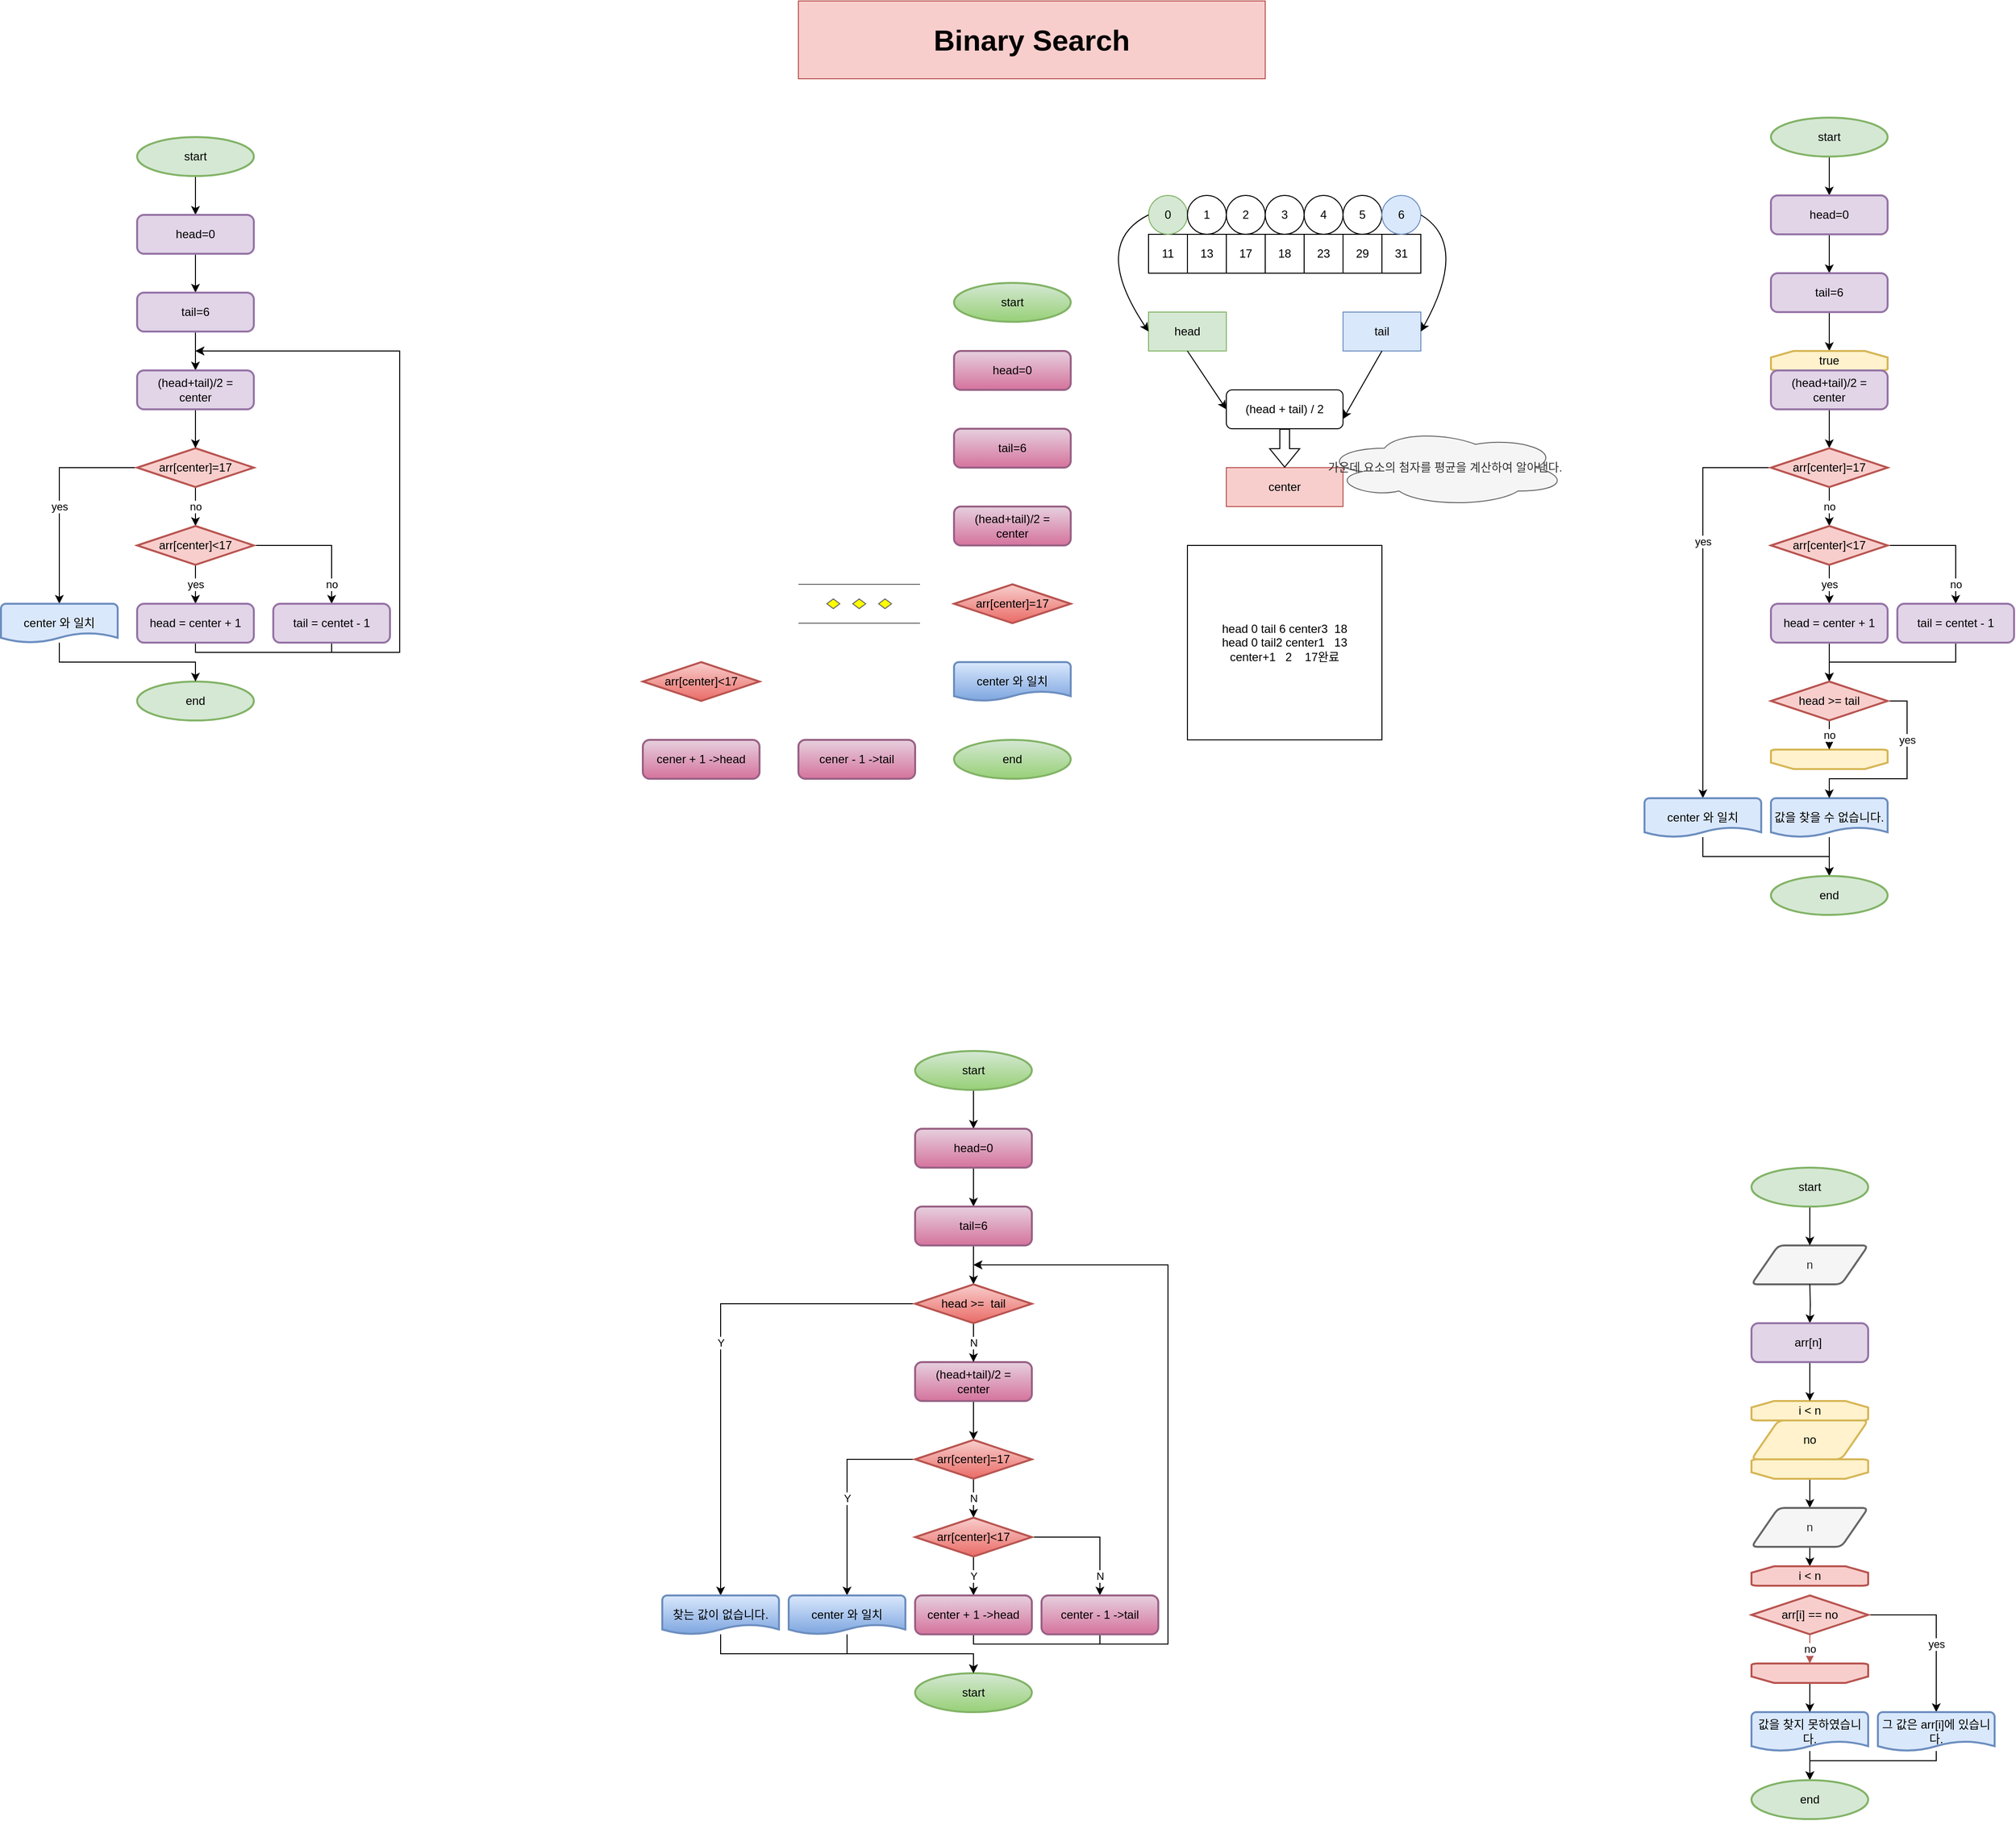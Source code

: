 <mxfile version="19.0.3" type="device"><diagram id="gIkT8pnqKVGDs8dmydfN" name="Page-1"><mxGraphModel dx="2066" dy="701" grid="1" gridSize="10" guides="1" tooltips="1" connect="1" arrows="1" fold="1" page="1" pageScale="1" pageWidth="850" pageHeight="1100" math="0" shadow="0"><root><mxCell id="0"/><mxCell id="1" parent="0"/><mxCell id="6kYrUMQ58XaI2dh9fncb-61" value="&lt;font style=&quot;font-size: 30px;&quot;&gt;&lt;b&gt;Binary Search&lt;/b&gt;&lt;/font&gt;" style="rounded=0;whiteSpace=wrap;html=1;fillColor=#f8cecc;strokeColor=#b85450;" parent="1" vertex="1"><mxGeometry x="200" y="40" width="480" height="80" as="geometry"/></mxCell><mxCell id="bIv8822yF1P9OuHTnWVa-4" style="edgeStyle=orthogonalEdgeStyle;rounded=0;orthogonalLoop=1;jettySize=auto;html=1;entryX=0.5;entryY=0;entryDx=0;entryDy=0;" parent="1" source="6kYrUMQ58XaI2dh9fncb-77" target="6kYrUMQ58XaI2dh9fncb-81" edge="1"><mxGeometry relative="1" as="geometry"/></mxCell><mxCell id="6kYrUMQ58XaI2dh9fncb-77" value="start" style="strokeWidth=2;html=1;shape=mxgraph.flowchart.start_1;whiteSpace=wrap;fillColor=#d5e8d4;strokeColor=#82b366;" parent="1" vertex="1"><mxGeometry x="-480" y="180" width="120" height="40" as="geometry"/></mxCell><mxCell id="bIv8822yF1P9OuHTnWVa-5" style="edgeStyle=orthogonalEdgeStyle;rounded=0;orthogonalLoop=1;jettySize=auto;html=1;entryX=0.5;entryY=0;entryDx=0;entryDy=0;" parent="1" source="6kYrUMQ58XaI2dh9fncb-81" target="bIv8822yF1P9OuHTnWVa-1" edge="1"><mxGeometry relative="1" as="geometry"/></mxCell><mxCell id="6kYrUMQ58XaI2dh9fncb-81" value="head=0" style="rounded=1;whiteSpace=wrap;html=1;absoluteArcSize=1;arcSize=14;strokeWidth=2;fillColor=#e1d5e7;strokeColor=#9673a6;" parent="1" vertex="1"><mxGeometry x="-480" y="260" width="120" height="40" as="geometry"/></mxCell><mxCell id="bIv8822yF1P9OuHTnWVa-8" value="no" style="edgeStyle=orthogonalEdgeStyle;rounded=0;orthogonalLoop=1;jettySize=auto;html=1;entryX=0.5;entryY=0;entryDx=0;entryDy=0;entryPerimeter=0;" parent="1" source="6kYrUMQ58XaI2dh9fncb-85" target="bIv8822yF1P9OuHTnWVa-3" edge="1"><mxGeometry relative="1" as="geometry"/></mxCell><mxCell id="bIv8822yF1P9OuHTnWVa-14" value="yes" style="edgeStyle=orthogonalEdgeStyle;rounded=0;orthogonalLoop=1;jettySize=auto;html=1;entryX=0.5;entryY=0;entryDx=0;entryDy=0;entryPerimeter=0;" parent="1" source="6kYrUMQ58XaI2dh9fncb-85" target="bIv8822yF1P9OuHTnWVa-13" edge="1"><mxGeometry x="0.091" relative="1" as="geometry"><mxPoint as="offset"/></mxGeometry></mxCell><mxCell id="6kYrUMQ58XaI2dh9fncb-85" value="arr[center]=17" style="strokeWidth=2;html=1;shape=mxgraph.flowchart.decision;whiteSpace=wrap;fillColor=#f8cecc;strokeColor=#b85450;" parent="1" vertex="1"><mxGeometry x="-480" y="500" width="120" height="40" as="geometry"/></mxCell><mxCell id="6kYrUMQ58XaI2dh9fncb-94" value="end" style="strokeWidth=2;html=1;shape=mxgraph.flowchart.start_1;whiteSpace=wrap;fillColor=#d5e8d4;strokeColor=#82b366;" parent="1" vertex="1"><mxGeometry x="-480" y="740" width="120" height="40" as="geometry"/></mxCell><mxCell id="bIv8822yF1P9OuHTnWVa-6" style="edgeStyle=orthogonalEdgeStyle;rounded=0;orthogonalLoop=1;jettySize=auto;html=1;entryX=0.5;entryY=0;entryDx=0;entryDy=0;" parent="1" source="bIv8822yF1P9OuHTnWVa-1" target="bIv8822yF1P9OuHTnWVa-2" edge="1"><mxGeometry relative="1" as="geometry"/></mxCell><mxCell id="bIv8822yF1P9OuHTnWVa-1" value="tail=6" style="rounded=1;whiteSpace=wrap;html=1;absoluteArcSize=1;arcSize=14;strokeWidth=2;fillColor=#e1d5e7;strokeColor=#9673a6;" parent="1" vertex="1"><mxGeometry x="-480" y="340" width="120" height="40" as="geometry"/></mxCell><mxCell id="bIv8822yF1P9OuHTnWVa-7" style="edgeStyle=orthogonalEdgeStyle;rounded=0;orthogonalLoop=1;jettySize=auto;html=1;entryX=0.5;entryY=0;entryDx=0;entryDy=0;entryPerimeter=0;" parent="1" source="bIv8822yF1P9OuHTnWVa-2" target="6kYrUMQ58XaI2dh9fncb-85" edge="1"><mxGeometry relative="1" as="geometry"/></mxCell><mxCell id="bIv8822yF1P9OuHTnWVa-2" value="(head+tail)/2 =&lt;br&gt;center" style="rounded=1;whiteSpace=wrap;html=1;absoluteArcSize=1;arcSize=14;strokeWidth=2;fillColor=#e1d5e7;strokeColor=#9673a6;" parent="1" vertex="1"><mxGeometry x="-480" y="420" width="120" height="40" as="geometry"/></mxCell><mxCell id="bIv8822yF1P9OuHTnWVa-11" value="yes" style="edgeStyle=orthogonalEdgeStyle;rounded=0;orthogonalLoop=1;jettySize=auto;html=1;exitX=0.5;exitY=1;exitDx=0;exitDy=0;exitPerimeter=0;entryX=0.5;entryY=0;entryDx=0;entryDy=0;" parent="1" source="bIv8822yF1P9OuHTnWVa-3" target="bIv8822yF1P9OuHTnWVa-9" edge="1"><mxGeometry relative="1" as="geometry"/></mxCell><mxCell id="bIv8822yF1P9OuHTnWVa-12" value="no" style="edgeStyle=orthogonalEdgeStyle;rounded=0;orthogonalLoop=1;jettySize=auto;html=1;exitX=1;exitY=0.5;exitDx=0;exitDy=0;exitPerimeter=0;entryX=0.5;entryY=0;entryDx=0;entryDy=0;" parent="1" source="bIv8822yF1P9OuHTnWVa-3" target="bIv8822yF1P9OuHTnWVa-10" edge="1"><mxGeometry x="0.714" relative="1" as="geometry"><mxPoint as="offset"/></mxGeometry></mxCell><mxCell id="bIv8822yF1P9OuHTnWVa-3" value="arr[center]&amp;lt;17" style="strokeWidth=2;html=1;shape=mxgraph.flowchart.decision;whiteSpace=wrap;fillColor=#f8cecc;strokeColor=#b85450;" parent="1" vertex="1"><mxGeometry x="-480" y="580" width="120" height="40" as="geometry"/></mxCell><mxCell id="bIv8822yF1P9OuHTnWVa-16" style="edgeStyle=orthogonalEdgeStyle;rounded=0;orthogonalLoop=1;jettySize=auto;html=1;" parent="1" source="bIv8822yF1P9OuHTnWVa-9" edge="1"><mxGeometry relative="1" as="geometry"><mxPoint x="-420" y="400" as="targetPoint"/><Array as="points"><mxPoint x="-420" y="710"/><mxPoint x="-210" y="710"/><mxPoint x="-210" y="400"/></Array></mxGeometry></mxCell><mxCell id="bIv8822yF1P9OuHTnWVa-9" value="head = center + 1" style="rounded=1;whiteSpace=wrap;html=1;absoluteArcSize=1;arcSize=14;strokeWidth=2;fillColor=#e1d5e7;strokeColor=#9673a6;" parent="1" vertex="1"><mxGeometry x="-480" y="660" width="120" height="40" as="geometry"/></mxCell><mxCell id="bIv8822yF1P9OuHTnWVa-17" style="edgeStyle=orthogonalEdgeStyle;rounded=0;orthogonalLoop=1;jettySize=auto;html=1;exitX=0.5;exitY=1;exitDx=0;exitDy=0;" parent="1" source="bIv8822yF1P9OuHTnWVa-10" edge="1"><mxGeometry relative="1" as="geometry"><mxPoint x="-420" y="400" as="targetPoint"/><Array as="points"><mxPoint x="-280" y="710"/><mxPoint x="-210" y="710"/><mxPoint x="-210" y="400"/></Array></mxGeometry></mxCell><mxCell id="bIv8822yF1P9OuHTnWVa-10" value="tail = centet - 1" style="rounded=1;whiteSpace=wrap;html=1;absoluteArcSize=1;arcSize=14;strokeWidth=2;fillColor=#e1d5e7;strokeColor=#9673a6;" parent="1" vertex="1"><mxGeometry x="-340" y="660" width="120" height="40" as="geometry"/></mxCell><mxCell id="bIv8822yF1P9OuHTnWVa-15" style="edgeStyle=orthogonalEdgeStyle;rounded=0;orthogonalLoop=1;jettySize=auto;html=1;entryX=0.5;entryY=0;entryDx=0;entryDy=0;entryPerimeter=0;" parent="1" source="bIv8822yF1P9OuHTnWVa-13" target="6kYrUMQ58XaI2dh9fncb-94" edge="1"><mxGeometry relative="1" as="geometry"><Array as="points"><mxPoint x="-560" y="720"/><mxPoint x="-420" y="720"/></Array></mxGeometry></mxCell><mxCell id="bIv8822yF1P9OuHTnWVa-13" value="center 와 일치" style="strokeWidth=2;html=1;shape=mxgraph.flowchart.document2;whiteSpace=wrap;size=0.25;fillColor=#dae8fc;strokeColor=#6c8ebf;" parent="1" vertex="1"><mxGeometry x="-620" y="660" width="120" height="40" as="geometry"/></mxCell><mxCell id="ZdQNYAyhxsFCe29Y8D1h-13" style="edgeStyle=orthogonalEdgeStyle;rounded=0;orthogonalLoop=1;jettySize=auto;html=1;entryX=0.5;entryY=0;entryDx=0;entryDy=0;" parent="1" source="ZdQNYAyhxsFCe29Y8D1h-1" target="ZdQNYAyhxsFCe29Y8D1h-2" edge="1"><mxGeometry relative="1" as="geometry"/></mxCell><mxCell id="ZdQNYAyhxsFCe29Y8D1h-1" value="start" style="strokeWidth=2;html=1;shape=mxgraph.flowchart.start_1;whiteSpace=wrap;fillColor=#d5e8d4;strokeColor=#82b366;" parent="1" vertex="1"><mxGeometry x="1200" y="160" width="120" height="40" as="geometry"/></mxCell><mxCell id="ZdQNYAyhxsFCe29Y8D1h-14" style="edgeStyle=orthogonalEdgeStyle;rounded=0;orthogonalLoop=1;jettySize=auto;html=1;entryX=0.5;entryY=0;entryDx=0;entryDy=0;" parent="1" source="ZdQNYAyhxsFCe29Y8D1h-2" target="ZdQNYAyhxsFCe29Y8D1h-3" edge="1"><mxGeometry relative="1" as="geometry"/></mxCell><mxCell id="ZdQNYAyhxsFCe29Y8D1h-2" value="head=0" style="rounded=1;whiteSpace=wrap;html=1;absoluteArcSize=1;arcSize=14;strokeWidth=2;fillColor=#e1d5e7;strokeColor=#9673a6;" parent="1" vertex="1"><mxGeometry x="1200" y="240" width="120" height="40" as="geometry"/></mxCell><mxCell id="ZdQNYAyhxsFCe29Y8D1h-15" style="edgeStyle=orthogonalEdgeStyle;rounded=0;orthogonalLoop=1;jettySize=auto;html=1;entryX=0.5;entryY=0;entryDx=0;entryDy=0;entryPerimeter=0;" parent="1" source="ZdQNYAyhxsFCe29Y8D1h-3" target="ZdQNYAyhxsFCe29Y8D1h-4" edge="1"><mxGeometry relative="1" as="geometry"/></mxCell><mxCell id="ZdQNYAyhxsFCe29Y8D1h-3" value="tail=6" style="rounded=1;whiteSpace=wrap;html=1;absoluteArcSize=1;arcSize=14;strokeWidth=2;fillColor=#e1d5e7;strokeColor=#9673a6;" parent="1" vertex="1"><mxGeometry x="1200" y="320" width="120" height="40" as="geometry"/></mxCell><mxCell id="ZdQNYAyhxsFCe29Y8D1h-4" value="true" style="strokeWidth=2;html=1;shape=mxgraph.flowchart.loop_limit;whiteSpace=wrap;fillColor=#fff2cc;strokeColor=#d6b656;" parent="1" vertex="1"><mxGeometry x="1200" y="400" width="120" height="20" as="geometry"/></mxCell><mxCell id="ZdQNYAyhxsFCe29Y8D1h-16" style="edgeStyle=orthogonalEdgeStyle;rounded=0;orthogonalLoop=1;jettySize=auto;html=1;entryX=0.5;entryY=0;entryDx=0;entryDy=0;entryPerimeter=0;" parent="1" source="ZdQNYAyhxsFCe29Y8D1h-5" target="ZdQNYAyhxsFCe29Y8D1h-6" edge="1"><mxGeometry relative="1" as="geometry"/></mxCell><mxCell id="ZdQNYAyhxsFCe29Y8D1h-5" value="(head+tail)/2 =&lt;br&gt;center" style="rounded=1;whiteSpace=wrap;html=1;absoluteArcSize=1;arcSize=14;strokeWidth=2;fillColor=#e1d5e7;strokeColor=#9673a6;" parent="1" vertex="1"><mxGeometry x="1200" y="420" width="120" height="40" as="geometry"/></mxCell><mxCell id="ZdQNYAyhxsFCe29Y8D1h-17" value="no" style="edgeStyle=orthogonalEdgeStyle;rounded=0;orthogonalLoop=1;jettySize=auto;html=1;entryX=0.5;entryY=0;entryDx=0;entryDy=0;entryPerimeter=0;" parent="1" source="ZdQNYAyhxsFCe29Y8D1h-6" target="ZdQNYAyhxsFCe29Y8D1h-9" edge="1"><mxGeometry relative="1" as="geometry"/></mxCell><mxCell id="ZdQNYAyhxsFCe29Y8D1h-23" value="yes" style="edgeStyle=orthogonalEdgeStyle;rounded=0;orthogonalLoop=1;jettySize=auto;html=1;entryX=0.5;entryY=0;entryDx=0;entryDy=0;entryPerimeter=0;" parent="1" source="ZdQNYAyhxsFCe29Y8D1h-6" target="ZdQNYAyhxsFCe29Y8D1h-7" edge="1"><mxGeometry x="-0.29" relative="1" as="geometry"><mxPoint as="offset"/></mxGeometry></mxCell><mxCell id="ZdQNYAyhxsFCe29Y8D1h-6" value="arr[center]=17" style="strokeWidth=2;html=1;shape=mxgraph.flowchart.decision;whiteSpace=wrap;fillColor=#f8cecc;strokeColor=#b85450;" parent="1" vertex="1"><mxGeometry x="1200" y="500" width="120" height="40" as="geometry"/></mxCell><mxCell id="ZdQNYAyhxsFCe29Y8D1h-26" style="edgeStyle=orthogonalEdgeStyle;rounded=0;orthogonalLoop=1;jettySize=auto;html=1;entryX=0.5;entryY=0;entryDx=0;entryDy=0;entryPerimeter=0;" parent="1" source="ZdQNYAyhxsFCe29Y8D1h-7" target="ZdQNYAyhxsFCe29Y8D1h-24" edge="1"><mxGeometry relative="1" as="geometry"><Array as="points"><mxPoint x="1130" y="920"/><mxPoint x="1260" y="920"/></Array></mxGeometry></mxCell><mxCell id="ZdQNYAyhxsFCe29Y8D1h-7" value="center 와 일치" style="strokeWidth=2;html=1;shape=mxgraph.flowchart.document2;whiteSpace=wrap;size=0.25;fillColor=#dae8fc;strokeColor=#6c8ebf;" parent="1" vertex="1"><mxGeometry x="1070" y="860" width="120" height="40" as="geometry"/></mxCell><mxCell id="ZdQNYAyhxsFCe29Y8D1h-25" style="edgeStyle=orthogonalEdgeStyle;rounded=0;orthogonalLoop=1;jettySize=auto;html=1;entryX=0.5;entryY=0;entryDx=0;entryDy=0;entryPerimeter=0;" parent="1" source="ZdQNYAyhxsFCe29Y8D1h-8" target="ZdQNYAyhxsFCe29Y8D1h-24" edge="1"><mxGeometry relative="1" as="geometry"/></mxCell><mxCell id="ZdQNYAyhxsFCe29Y8D1h-8" value="값을 찾을 수 없습니다." style="strokeWidth=2;html=1;shape=mxgraph.flowchart.document2;whiteSpace=wrap;size=0.25;fillColor=#dae8fc;strokeColor=#6c8ebf;" parent="1" vertex="1"><mxGeometry x="1200" y="860" width="120" height="40" as="geometry"/></mxCell><mxCell id="ZdQNYAyhxsFCe29Y8D1h-18" value="yes" style="edgeStyle=orthogonalEdgeStyle;rounded=0;orthogonalLoop=1;jettySize=auto;html=1;entryX=0.5;entryY=0;entryDx=0;entryDy=0;" parent="1" source="ZdQNYAyhxsFCe29Y8D1h-9" target="ZdQNYAyhxsFCe29Y8D1h-10" edge="1"><mxGeometry relative="1" as="geometry"/></mxCell><mxCell id="ZdQNYAyhxsFCe29Y8D1h-19" value="no" style="edgeStyle=orthogonalEdgeStyle;rounded=0;orthogonalLoop=1;jettySize=auto;html=1;exitX=1;exitY=0.5;exitDx=0;exitDy=0;exitPerimeter=0;entryX=0.5;entryY=0;entryDx=0;entryDy=0;" parent="1" source="ZdQNYAyhxsFCe29Y8D1h-9" target="ZdQNYAyhxsFCe29Y8D1h-11" edge="1"><mxGeometry x="0.692" relative="1" as="geometry"><mxPoint as="offset"/></mxGeometry></mxCell><mxCell id="ZdQNYAyhxsFCe29Y8D1h-9" value="arr[center]&amp;lt;17" style="strokeWidth=2;html=1;shape=mxgraph.flowchart.decision;whiteSpace=wrap;fillColor=#f8cecc;strokeColor=#b85450;" parent="1" vertex="1"><mxGeometry x="1200" y="580" width="120" height="40" as="geometry"/></mxCell><mxCell id="ZdQNYAyhxsFCe29Y8D1h-32" style="edgeStyle=orthogonalEdgeStyle;rounded=0;orthogonalLoop=1;jettySize=auto;html=1;entryX=0.5;entryY=0;entryDx=0;entryDy=0;entryPerimeter=0;" parent="1" source="ZdQNYAyhxsFCe29Y8D1h-10" target="ZdQNYAyhxsFCe29Y8D1h-31" edge="1"><mxGeometry relative="1" as="geometry"/></mxCell><mxCell id="ZdQNYAyhxsFCe29Y8D1h-10" value="head = center + 1" style="rounded=1;whiteSpace=wrap;html=1;absoluteArcSize=1;arcSize=14;strokeWidth=2;fillColor=#e1d5e7;strokeColor=#9673a6;" parent="1" vertex="1"><mxGeometry x="1200" y="660" width="120" height="40" as="geometry"/></mxCell><mxCell id="ZdQNYAyhxsFCe29Y8D1h-33" style="edgeStyle=orthogonalEdgeStyle;rounded=0;orthogonalLoop=1;jettySize=auto;html=1;entryX=0.5;entryY=0;entryDx=0;entryDy=0;entryPerimeter=0;" parent="1" source="ZdQNYAyhxsFCe29Y8D1h-11" target="ZdQNYAyhxsFCe29Y8D1h-31" edge="1"><mxGeometry relative="1" as="geometry"><Array as="points"><mxPoint x="1390" y="720"/><mxPoint x="1260" y="720"/></Array></mxGeometry></mxCell><mxCell id="ZdQNYAyhxsFCe29Y8D1h-11" value="tail = centet - 1" style="rounded=1;whiteSpace=wrap;html=1;absoluteArcSize=1;arcSize=14;strokeWidth=2;fillColor=#e1d5e7;strokeColor=#9673a6;" parent="1" vertex="1"><mxGeometry x="1330" y="660" width="120" height="40" as="geometry"/></mxCell><mxCell id="ZdQNYAyhxsFCe29Y8D1h-12" value="" style="strokeWidth=2;html=1;shape=mxgraph.flowchart.loop_limit;whiteSpace=wrap;fillColor=#fff2cc;strokeColor=#d6b656;rotation=-180;" parent="1" vertex="1"><mxGeometry x="1200" y="810" width="120" height="20" as="geometry"/></mxCell><mxCell id="ZdQNYAyhxsFCe29Y8D1h-24" value="end" style="strokeWidth=2;html=1;shape=mxgraph.flowchart.start_1;whiteSpace=wrap;fillColor=#d5e8d4;strokeColor=#82b366;" parent="1" vertex="1"><mxGeometry x="1200" y="940" width="120" height="40" as="geometry"/></mxCell><mxCell id="ZdQNYAyhxsFCe29Y8D1h-35" value="no" style="edgeStyle=orthogonalEdgeStyle;rounded=0;orthogonalLoop=1;jettySize=auto;html=1;entryX=0.5;entryY=1;entryDx=0;entryDy=0;entryPerimeter=0;" parent="1" source="ZdQNYAyhxsFCe29Y8D1h-31" target="ZdQNYAyhxsFCe29Y8D1h-12" edge="1"><mxGeometry relative="1" as="geometry"/></mxCell><mxCell id="ZdQNYAyhxsFCe29Y8D1h-36" value="yes" style="edgeStyle=orthogonalEdgeStyle;rounded=0;orthogonalLoop=1;jettySize=auto;html=1;exitX=1;exitY=0.5;exitDx=0;exitDy=0;exitPerimeter=0;entryX=0.5;entryY=0;entryDx=0;entryDy=0;entryPerimeter=0;" parent="1" source="ZdQNYAyhxsFCe29Y8D1h-31" target="ZdQNYAyhxsFCe29Y8D1h-8" edge="1"><mxGeometry x="-0.4" relative="1" as="geometry"><Array as="points"><mxPoint x="1340" y="760"/><mxPoint x="1340" y="840"/><mxPoint x="1260" y="840"/></Array><mxPoint as="offset"/></mxGeometry></mxCell><mxCell id="ZdQNYAyhxsFCe29Y8D1h-31" value="head &amp;gt;= tail" style="strokeWidth=2;html=1;shape=mxgraph.flowchart.decision;whiteSpace=wrap;fillColor=#f8cecc;strokeColor=#b85450;" parent="1" vertex="1"><mxGeometry x="1200" y="740" width="120" height="40" as="geometry"/></mxCell><mxCell id="ZdQNYAyhxsFCe29Y8D1h-37" value="n" style="shape=parallelogram;html=1;strokeWidth=2;perimeter=parallelogramPerimeter;whiteSpace=wrap;rounded=1;arcSize=12;size=0.23;fillColor=#f5f5f5;fontColor=#333333;strokeColor=#666666;" parent="1" vertex="1"><mxGeometry x="1180" y="1320" width="120" height="40" as="geometry"/></mxCell><mxCell id="ZdQNYAyhxsFCe29Y8D1h-38" style="edgeStyle=orthogonalEdgeStyle;rounded=0;orthogonalLoop=1;jettySize=auto;html=1;entryX=0.5;entryY=0;entryDx=0;entryDy=0;" parent="1" source="ZdQNYAyhxsFCe29Y8D1h-39" edge="1"><mxGeometry relative="1" as="geometry"><mxPoint x="1240" y="1320.0" as="targetPoint"/></mxGeometry></mxCell><mxCell id="ZdQNYAyhxsFCe29Y8D1h-39" value="start" style="strokeWidth=2;html=1;shape=mxgraph.flowchart.start_1;whiteSpace=wrap;fillColor=#d5e8d4;strokeColor=#82b366;" parent="1" vertex="1"><mxGeometry x="1180" y="1240" width="120" height="40" as="geometry"/></mxCell><mxCell id="ZdQNYAyhxsFCe29Y8D1h-40" style="edgeStyle=orthogonalEdgeStyle;rounded=0;orthogonalLoop=1;jettySize=auto;html=1;entryX=0.5;entryY=0;entryDx=0;entryDy=0;" parent="1" edge="1"><mxGeometry relative="1" as="geometry"><mxPoint x="1240" y="1360.0" as="sourcePoint"/><mxPoint x="1240" y="1400.0" as="targetPoint"/></mxGeometry></mxCell><mxCell id="ZdQNYAyhxsFCe29Y8D1h-44" value="i &amp;lt; n" style="strokeWidth=2;html=1;shape=mxgraph.flowchart.loop_limit;whiteSpace=wrap;fillColor=#fff2cc;strokeColor=#d6b656;" parent="1" vertex="1"><mxGeometry x="1180" y="1480" width="120" height="20" as="geometry"/></mxCell><mxCell id="ZdQNYAyhxsFCe29Y8D1h-71" style="edgeStyle=orthogonalEdgeStyle;rounded=0;orthogonalLoop=1;jettySize=auto;html=1;entryX=0.5;entryY=0;entryDx=0;entryDy=0;" parent="1" source="ZdQNYAyhxsFCe29Y8D1h-67" edge="1"><mxGeometry relative="1" as="geometry"><mxPoint x="1240" y="1480" as="targetPoint"/></mxGeometry></mxCell><mxCell id="ZdQNYAyhxsFCe29Y8D1h-67" value="arr[n]&amp;nbsp;" style="rounded=1;whiteSpace=wrap;html=1;absoluteArcSize=1;arcSize=14;strokeWidth=2;fillColor=#e1d5e7;strokeColor=#9673a6;" parent="1" vertex="1"><mxGeometry x="1180" y="1400" width="120" height="40" as="geometry"/></mxCell><mxCell id="ZdQNYAyhxsFCe29Y8D1h-96" value="yes" style="edgeStyle=orthogonalEdgeStyle;rounded=0;orthogonalLoop=1;jettySize=auto;html=1;entryX=0.5;entryY=0;entryDx=0;entryDy=0;entryPerimeter=0;" parent="1" source="ZdQNYAyhxsFCe29Y8D1h-73" target="ZdQNYAyhxsFCe29Y8D1h-74" edge="1"><mxGeometry x="0.176" relative="1" as="geometry"><mxPoint as="offset"/></mxGeometry></mxCell><mxCell id="ZdQNYAyhxsFCe29Y8D1h-105" value="no" style="edgeStyle=orthogonalEdgeStyle;rounded=0;orthogonalLoop=1;jettySize=auto;html=1;entryX=0.5;entryY=1;entryDx=0;entryDy=0;entryPerimeter=0;fillColor=#f8cecc;strokeColor=#b85450;" parent="1" source="ZdQNYAyhxsFCe29Y8D1h-73" target="ZdQNYAyhxsFCe29Y8D1h-95" edge="1"><mxGeometry relative="1" as="geometry"/></mxCell><mxCell id="ZdQNYAyhxsFCe29Y8D1h-73" value="arr[i] == no" style="strokeWidth=2;html=1;shape=mxgraph.flowchart.decision;whiteSpace=wrap;fillColor=#f8cecc;strokeColor=#b85450;" parent="1" vertex="1"><mxGeometry x="1180" y="1680" width="120" height="40" as="geometry"/></mxCell><mxCell id="ZdQNYAyhxsFCe29Y8D1h-88" style="edgeStyle=orthogonalEdgeStyle;rounded=0;orthogonalLoop=1;jettySize=auto;html=1;entryX=0.5;entryY=0;entryDx=0;entryDy=0;entryPerimeter=0;" parent="1" source="ZdQNYAyhxsFCe29Y8D1h-74" target="ZdQNYAyhxsFCe29Y8D1h-83" edge="1"><mxGeometry relative="1" as="geometry"><Array as="points"><mxPoint x="1370" y="1850"/><mxPoint x="1240" y="1850"/></Array></mxGeometry></mxCell><mxCell id="ZdQNYAyhxsFCe29Y8D1h-74" value="그 값은 arr[i]에 있습니다." style="strokeWidth=2;html=1;shape=mxgraph.flowchart.document2;whiteSpace=wrap;size=0.25;fillColor=#dae8fc;strokeColor=#6c8ebf;" parent="1" vertex="1"><mxGeometry x="1310" y="1800" width="120" height="40" as="geometry"/></mxCell><mxCell id="ZdQNYAyhxsFCe29Y8D1h-103" style="edgeStyle=orthogonalEdgeStyle;rounded=0;orthogonalLoop=1;jettySize=auto;html=1;entryX=0.5;entryY=0;entryDx=0;entryDy=0;" parent="1" source="ZdQNYAyhxsFCe29Y8D1h-78" target="ZdQNYAyhxsFCe29Y8D1h-93" edge="1"><mxGeometry relative="1" as="geometry"/></mxCell><mxCell id="ZdQNYAyhxsFCe29Y8D1h-78" value="" style="strokeWidth=2;html=1;shape=mxgraph.flowchart.loop_limit;whiteSpace=wrap;fillColor=#fff2cc;strokeColor=#d6b656;rotation=-180;" parent="1" vertex="1"><mxGeometry x="1180" y="1540" width="120" height="20" as="geometry"/></mxCell><mxCell id="ZdQNYAyhxsFCe29Y8D1h-89" style="edgeStyle=orthogonalEdgeStyle;rounded=0;orthogonalLoop=1;jettySize=auto;html=1;" parent="1" source="ZdQNYAyhxsFCe29Y8D1h-80" edge="1"><mxGeometry relative="1" as="geometry"><mxPoint x="1240" y="1870" as="targetPoint"/></mxGeometry></mxCell><mxCell id="ZdQNYAyhxsFCe29Y8D1h-80" value="값을 찾지 못하였습니다." style="strokeWidth=2;html=1;shape=mxgraph.flowchart.document2;whiteSpace=wrap;size=0.25;fillColor=#dae8fc;strokeColor=#6c8ebf;" parent="1" vertex="1"><mxGeometry x="1180" y="1800" width="120" height="40" as="geometry"/></mxCell><mxCell id="ZdQNYAyhxsFCe29Y8D1h-83" value="end" style="strokeWidth=2;html=1;shape=mxgraph.flowchart.start_1;whiteSpace=wrap;fillColor=#d5e8d4;strokeColor=#82b366;" parent="1" vertex="1"><mxGeometry x="1180" y="1870" width="120" height="40" as="geometry"/></mxCell><mxCell id="ZdQNYAyhxsFCe29Y8D1h-104" style="edgeStyle=orthogonalEdgeStyle;rounded=0;orthogonalLoop=1;jettySize=auto;html=1;entryX=0.5;entryY=0;entryDx=0;entryDy=0;entryPerimeter=0;" parent="1" source="ZdQNYAyhxsFCe29Y8D1h-93" target="ZdQNYAyhxsFCe29Y8D1h-94" edge="1"><mxGeometry relative="1" as="geometry"/></mxCell><mxCell id="ZdQNYAyhxsFCe29Y8D1h-93" value="n" style="shape=parallelogram;html=1;strokeWidth=2;perimeter=parallelogramPerimeter;whiteSpace=wrap;rounded=1;arcSize=12;size=0.23;fillColor=#f5f5f5;fontColor=#333333;strokeColor=#666666;" parent="1" vertex="1"><mxGeometry x="1180" y="1590" width="120" height="40" as="geometry"/></mxCell><mxCell id="ZdQNYAyhxsFCe29Y8D1h-94" value="i &amp;lt; n" style="strokeWidth=2;html=1;shape=mxgraph.flowchart.loop_limit;whiteSpace=wrap;fillColor=#f8cecc;strokeColor=#b85450;" parent="1" vertex="1"><mxGeometry x="1180" y="1650" width="120" height="20" as="geometry"/></mxCell><mxCell id="ZdQNYAyhxsFCe29Y8D1h-101" style="edgeStyle=orthogonalEdgeStyle;rounded=0;orthogonalLoop=1;jettySize=auto;html=1;entryX=0.5;entryY=0;entryDx=0;entryDy=0;entryPerimeter=0;" parent="1" source="ZdQNYAyhxsFCe29Y8D1h-95" target="ZdQNYAyhxsFCe29Y8D1h-80" edge="1"><mxGeometry relative="1" as="geometry"/></mxCell><mxCell id="ZdQNYAyhxsFCe29Y8D1h-95" value="" style="strokeWidth=2;html=1;shape=mxgraph.flowchart.loop_limit;whiteSpace=wrap;fillColor=#f8cecc;strokeColor=#b85450;rotation=-180;" parent="1" vertex="1"><mxGeometry x="1180" y="1750" width="120" height="20" as="geometry"/></mxCell><mxCell id="ZdQNYAyhxsFCe29Y8D1h-102" value="no" style="shape=parallelogram;html=1;strokeWidth=2;perimeter=parallelogramPerimeter;whiteSpace=wrap;rounded=1;arcSize=12;size=0.23;fillColor=#fff2cc;strokeColor=#d6b656;" parent="1" vertex="1"><mxGeometry x="1180" y="1500" width="120" height="40" as="geometry"/></mxCell><mxCell id="knCzkXrMCWJvdojKMF6c-1" value="11" style="rounded=0;whiteSpace=wrap;html=1;" vertex="1" parent="1"><mxGeometry x="560" y="280" width="40" height="40" as="geometry"/></mxCell><mxCell id="knCzkXrMCWJvdojKMF6c-2" value="13" style="rounded=0;whiteSpace=wrap;html=1;" vertex="1" parent="1"><mxGeometry x="600" y="280" width="40" height="40" as="geometry"/></mxCell><mxCell id="knCzkXrMCWJvdojKMF6c-3" value="17" style="rounded=0;whiteSpace=wrap;html=1;" vertex="1" parent="1"><mxGeometry x="640" y="280" width="40" height="40" as="geometry"/></mxCell><mxCell id="knCzkXrMCWJvdojKMF6c-4" value="18" style="rounded=0;whiteSpace=wrap;html=1;" vertex="1" parent="1"><mxGeometry x="680" y="280" width="40" height="40" as="geometry"/></mxCell><mxCell id="knCzkXrMCWJvdojKMF6c-5" value="23" style="rounded=0;whiteSpace=wrap;html=1;" vertex="1" parent="1"><mxGeometry x="720" y="280" width="40" height="40" as="geometry"/></mxCell><mxCell id="knCzkXrMCWJvdojKMF6c-6" value="29" style="rounded=0;whiteSpace=wrap;html=1;" vertex="1" parent="1"><mxGeometry x="760" y="280" width="40" height="40" as="geometry"/></mxCell><mxCell id="knCzkXrMCWJvdojKMF6c-7" value="31" style="rounded=0;whiteSpace=wrap;html=1;" vertex="1" parent="1"><mxGeometry x="800" y="280" width="40" height="40" as="geometry"/></mxCell><mxCell id="knCzkXrMCWJvdojKMF6c-8" value="0" style="ellipse;whiteSpace=wrap;html=1;aspect=fixed;fillColor=#d5e8d4;strokeColor=#82b366;" vertex="1" parent="1"><mxGeometry x="560" y="240" width="40" height="40" as="geometry"/></mxCell><mxCell id="knCzkXrMCWJvdojKMF6c-9" value="1" style="ellipse;whiteSpace=wrap;html=1;aspect=fixed;" vertex="1" parent="1"><mxGeometry x="600" y="240" width="40" height="40" as="geometry"/></mxCell><mxCell id="knCzkXrMCWJvdojKMF6c-10" value="2" style="ellipse;whiteSpace=wrap;html=1;aspect=fixed;" vertex="1" parent="1"><mxGeometry x="640" y="240" width="40" height="40" as="geometry"/></mxCell><mxCell id="knCzkXrMCWJvdojKMF6c-11" value="3" style="ellipse;whiteSpace=wrap;html=1;aspect=fixed;" vertex="1" parent="1"><mxGeometry x="680" y="240" width="40" height="40" as="geometry"/></mxCell><mxCell id="knCzkXrMCWJvdojKMF6c-12" value="4" style="ellipse;whiteSpace=wrap;html=1;aspect=fixed;" vertex="1" parent="1"><mxGeometry x="720" y="240" width="40" height="40" as="geometry"/></mxCell><mxCell id="knCzkXrMCWJvdojKMF6c-13" value="5" style="ellipse;whiteSpace=wrap;html=1;aspect=fixed;" vertex="1" parent="1"><mxGeometry x="760" y="240" width="40" height="40" as="geometry"/></mxCell><mxCell id="knCzkXrMCWJvdojKMF6c-14" value="6" style="ellipse;whiteSpace=wrap;html=1;aspect=fixed;fillColor=#dae8fc;strokeColor=#6c8ebf;" vertex="1" parent="1"><mxGeometry x="800" y="240" width="40" height="40" as="geometry"/></mxCell><mxCell id="knCzkXrMCWJvdojKMF6c-15" value="tail" style="rounded=0;whiteSpace=wrap;html=1;fillColor=#dae8fc;strokeColor=#6c8ebf;" vertex="1" parent="1"><mxGeometry x="760" y="360" width="80" height="40" as="geometry"/></mxCell><mxCell id="knCzkXrMCWJvdojKMF6c-16" value="head" style="rounded=0;whiteSpace=wrap;html=1;fillColor=#d5e8d4;strokeColor=#82b366;" vertex="1" parent="1"><mxGeometry x="560" y="360" width="80" height="40" as="geometry"/></mxCell><mxCell id="knCzkXrMCWJvdojKMF6c-17" value="" style="curved=1;endArrow=classic;html=1;rounded=0;exitX=0;exitY=0.5;exitDx=0;exitDy=0;entryX=0;entryY=0.5;entryDx=0;entryDy=0;" edge="1" parent="1" source="knCzkXrMCWJvdojKMF6c-8" target="knCzkXrMCWJvdojKMF6c-16"><mxGeometry width="50" height="50" relative="1" as="geometry"><mxPoint x="510" y="430" as="sourcePoint"/><mxPoint x="530" y="500" as="targetPoint"/><Array as="points"><mxPoint x="500" y="290"/></Array></mxGeometry></mxCell><mxCell id="knCzkXrMCWJvdojKMF6c-18" value="" style="curved=1;endArrow=classic;html=1;rounded=0;exitX=1;exitY=0.5;exitDx=0;exitDy=0;entryX=1;entryY=0.5;entryDx=0;entryDy=0;" edge="1" parent="1" source="knCzkXrMCWJvdojKMF6c-14" target="knCzkXrMCWJvdojKMF6c-15"><mxGeometry width="50" height="50" relative="1" as="geometry"><mxPoint x="880" y="260" as="sourcePoint"/><mxPoint x="880" y="380" as="targetPoint"/><Array as="points"><mxPoint x="890" y="290"/></Array></mxGeometry></mxCell><mxCell id="knCzkXrMCWJvdojKMF6c-19" value="(head + tail) / 2" style="rounded=1;whiteSpace=wrap;html=1;" vertex="1" parent="1"><mxGeometry x="640" y="440" width="120" height="40" as="geometry"/></mxCell><mxCell id="knCzkXrMCWJvdojKMF6c-20" value="center" style="rounded=0;whiteSpace=wrap;html=1;fillColor=#f8cecc;strokeColor=#b85450;" vertex="1" parent="1"><mxGeometry x="640" y="520" width="120" height="40" as="geometry"/></mxCell><mxCell id="knCzkXrMCWJvdojKMF6c-22" value="" style="endArrow=classic;html=1;rounded=0;entryX=0;entryY=0.5;entryDx=0;entryDy=0;exitX=0.5;exitY=1;exitDx=0;exitDy=0;" edge="1" parent="1" source="knCzkXrMCWJvdojKMF6c-16" target="knCzkXrMCWJvdojKMF6c-19"><mxGeometry width="50" height="50" relative="1" as="geometry"><mxPoint x="570" y="390" as="sourcePoint"/><mxPoint x="620" y="340" as="targetPoint"/></mxGeometry></mxCell><mxCell id="knCzkXrMCWJvdojKMF6c-23" value="" style="endArrow=classic;html=1;rounded=0;entryX=1;entryY=0.75;entryDx=0;entryDy=0;exitX=0.5;exitY=1;exitDx=0;exitDy=0;" edge="1" parent="1" source="knCzkXrMCWJvdojKMF6c-15" target="knCzkXrMCWJvdojKMF6c-19"><mxGeometry width="50" height="50" relative="1" as="geometry"><mxPoint x="570" y="390" as="sourcePoint"/><mxPoint x="620" y="340" as="targetPoint"/></mxGeometry></mxCell><mxCell id="knCzkXrMCWJvdojKMF6c-24" value="" style="shape=flexArrow;endArrow=classic;html=1;rounded=0;entryX=0.5;entryY=0;entryDx=0;entryDy=0;exitX=0.5;exitY=1;exitDx=0;exitDy=0;" edge="1" parent="1" source="knCzkXrMCWJvdojKMF6c-19" target="knCzkXrMCWJvdojKMF6c-20"><mxGeometry width="50" height="50" relative="1" as="geometry"><mxPoint x="570" y="390" as="sourcePoint"/><mxPoint x="620" y="340" as="targetPoint"/></mxGeometry></mxCell><mxCell id="knCzkXrMCWJvdojKMF6c-25" value="가운데 요소의 첨자를 평균을 계산하여 알아낸다." style="ellipse;shape=cloud;whiteSpace=wrap;html=1;fillColor=#f5f5f5;fontColor=#333333;strokeColor=#666666;" vertex="1" parent="1"><mxGeometry x="740" y="480" width="250" height="80" as="geometry"/></mxCell><mxCell id="knCzkXrMCWJvdojKMF6c-27" value="start" style="strokeWidth=2;html=1;shape=mxgraph.flowchart.start_1;whiteSpace=wrap;fillColor=#d5e8d4;strokeColor=#82b366;gradientColor=#97d077;" vertex="1" parent="1"><mxGeometry x="360" y="330" width="120" height="40" as="geometry"/></mxCell><mxCell id="knCzkXrMCWJvdojKMF6c-28" value="head=0" style="rounded=1;whiteSpace=wrap;html=1;absoluteArcSize=1;arcSize=14;strokeWidth=2;fillColor=#e6d0de;strokeColor=#996185;gradientColor=#d5739d;" vertex="1" parent="1"><mxGeometry x="360" y="400" width="120" height="40" as="geometry"/></mxCell><mxCell id="knCzkXrMCWJvdojKMF6c-29" value="tail=6" style="rounded=1;whiteSpace=wrap;html=1;absoluteArcSize=1;arcSize=14;strokeWidth=2;fillColor=#e6d0de;strokeColor=#996185;gradientColor=#d5739d;" vertex="1" parent="1"><mxGeometry x="360" y="480" width="120" height="40" as="geometry"/></mxCell><mxCell id="knCzkXrMCWJvdojKMF6c-30" value="(head+tail)/2 =&lt;br&gt;center" style="rounded=1;whiteSpace=wrap;html=1;absoluteArcSize=1;arcSize=14;strokeWidth=2;fillColor=#e6d0de;strokeColor=#996185;gradientColor=#d5739d;" vertex="1" parent="1"><mxGeometry x="360" y="560" width="120" height="40" as="geometry"/></mxCell><mxCell id="knCzkXrMCWJvdojKMF6c-31" value="arr[center]=17" style="strokeWidth=2;html=1;shape=mxgraph.flowchart.decision;whiteSpace=wrap;fillColor=#f8cecc;strokeColor=#b85450;gradientColor=#ea6b66;" vertex="1" parent="1"><mxGeometry x="360" y="640" width="120" height="40" as="geometry"/></mxCell><mxCell id="knCzkXrMCWJvdojKMF6c-32" value="center 와 일치" style="strokeWidth=2;html=1;shape=mxgraph.flowchart.document2;whiteSpace=wrap;size=0.25;fillColor=#dae8fc;strokeColor=#6c8ebf;gradientColor=#7ea6e0;" vertex="1" parent="1"><mxGeometry x="360" y="720" width="120" height="40" as="geometry"/></mxCell><mxCell id="knCzkXrMCWJvdojKMF6c-33" value="end" style="strokeWidth=2;html=1;shape=mxgraph.flowchart.start_1;whiteSpace=wrap;fillColor=#d5e8d4;strokeColor=#82b366;gradientColor=#97d077;" vertex="1" parent="1"><mxGeometry x="360" y="800" width="120" height="40" as="geometry"/></mxCell><mxCell id="knCzkXrMCWJvdojKMF6c-34" value="" style="verticalLabelPosition=bottom;verticalAlign=top;html=1;shape=mxgraph.flowchart.parallel_mode;pointerEvents=1;fillColor=#f5f5f5;gradientColor=#b3b3b3;strokeColor=#666666;" vertex="1" parent="1"><mxGeometry x="200" y="640" width="125" height="40" as="geometry"/></mxCell><mxCell id="knCzkXrMCWJvdojKMF6c-35" value="arr[center]&amp;lt;17" style="strokeWidth=2;html=1;shape=mxgraph.flowchart.decision;whiteSpace=wrap;fillColor=#f8cecc;strokeColor=#b85450;gradientColor=#ea6b66;" vertex="1" parent="1"><mxGeometry x="40" y="720" width="120" height="40" as="geometry"/></mxCell><mxCell id="knCzkXrMCWJvdojKMF6c-36" value="cener + 1 -&amp;gt;head" style="rounded=1;whiteSpace=wrap;html=1;absoluteArcSize=1;arcSize=14;strokeWidth=2;fillColor=#e6d0de;strokeColor=#996185;gradientColor=#d5739d;" vertex="1" parent="1"><mxGeometry x="40" y="800" width="120" height="40" as="geometry"/></mxCell><mxCell id="knCzkXrMCWJvdojKMF6c-37" value="cener - 1 -&amp;gt;tail" style="rounded=1;whiteSpace=wrap;html=1;absoluteArcSize=1;arcSize=14;strokeWidth=2;fillColor=#e6d0de;strokeColor=#996185;gradientColor=#d5739d;" vertex="1" parent="1"><mxGeometry x="200" y="800" width="120" height="40" as="geometry"/></mxCell><mxCell id="knCzkXrMCWJvdojKMF6c-38" value="head 0 tail 6 center3&amp;nbsp; 18&lt;br&gt;head 0 tail2 center1&amp;nbsp; &amp;nbsp;13&lt;br&gt;center+1&amp;nbsp; &amp;nbsp;2&amp;nbsp; &amp;nbsp; 17완료" style="rounded=0;whiteSpace=wrap;html=1;" vertex="1" parent="1"><mxGeometry x="600" y="600" width="200" height="200" as="geometry"/></mxCell><mxCell id="knCzkXrMCWJvdojKMF6c-48" style="edgeStyle=orthogonalEdgeStyle;rounded=0;orthogonalLoop=1;jettySize=auto;html=1;entryX=0.5;entryY=0;entryDx=0;entryDy=0;" edge="1" parent="1" source="knCzkXrMCWJvdojKMF6c-39" target="knCzkXrMCWJvdojKMF6c-40"><mxGeometry relative="1" as="geometry"/></mxCell><mxCell id="knCzkXrMCWJvdojKMF6c-39" value="start" style="strokeWidth=2;html=1;shape=mxgraph.flowchart.start_1;whiteSpace=wrap;fillColor=#d5e8d4;strokeColor=#82b366;gradientColor=#97d077;" vertex="1" parent="1"><mxGeometry x="320" y="1120" width="120" height="40" as="geometry"/></mxCell><mxCell id="knCzkXrMCWJvdojKMF6c-49" style="edgeStyle=orthogonalEdgeStyle;rounded=0;orthogonalLoop=1;jettySize=auto;html=1;" edge="1" parent="1" source="knCzkXrMCWJvdojKMF6c-40" target="knCzkXrMCWJvdojKMF6c-41"><mxGeometry relative="1" as="geometry"/></mxCell><mxCell id="knCzkXrMCWJvdojKMF6c-40" value="head=0" style="rounded=1;whiteSpace=wrap;html=1;absoluteArcSize=1;arcSize=14;strokeWidth=2;fillColor=#e6d0de;strokeColor=#996185;gradientColor=#d5739d;" vertex="1" parent="1"><mxGeometry x="320" y="1200" width="120" height="40" as="geometry"/></mxCell><mxCell id="knCzkXrMCWJvdojKMF6c-67" style="edgeStyle=orthogonalEdgeStyle;rounded=0;orthogonalLoop=1;jettySize=auto;html=1;entryX=0.5;entryY=0;entryDx=0;entryDy=0;entryPerimeter=0;" edge="1" parent="1" source="knCzkXrMCWJvdojKMF6c-41" target="knCzkXrMCWJvdojKMF6c-61"><mxGeometry relative="1" as="geometry"/></mxCell><mxCell id="knCzkXrMCWJvdojKMF6c-41" value="tail=6" style="rounded=1;whiteSpace=wrap;html=1;absoluteArcSize=1;arcSize=14;strokeWidth=2;fillColor=#e6d0de;strokeColor=#996185;gradientColor=#d5739d;" vertex="1" parent="1"><mxGeometry x="320" y="1280" width="120" height="40" as="geometry"/></mxCell><mxCell id="knCzkXrMCWJvdojKMF6c-51" style="edgeStyle=orthogonalEdgeStyle;rounded=0;orthogonalLoop=1;jettySize=auto;html=1;entryX=0.5;entryY=0;entryDx=0;entryDy=0;entryPerimeter=0;" edge="1" parent="1" source="knCzkXrMCWJvdojKMF6c-42" target="knCzkXrMCWJvdojKMF6c-43"><mxGeometry relative="1" as="geometry"/></mxCell><mxCell id="knCzkXrMCWJvdojKMF6c-42" value="(head+tail)/2 =&lt;br&gt;center" style="rounded=1;whiteSpace=wrap;html=1;absoluteArcSize=1;arcSize=14;strokeWidth=2;fillColor=#e6d0de;strokeColor=#996185;gradientColor=#d5739d;" vertex="1" parent="1"><mxGeometry x="320" y="1440" width="120" height="40" as="geometry"/></mxCell><mxCell id="knCzkXrMCWJvdojKMF6c-52" value="N" style="edgeStyle=orthogonalEdgeStyle;rounded=0;orthogonalLoop=1;jettySize=auto;html=1;" edge="1" parent="1" source="knCzkXrMCWJvdojKMF6c-43" target="knCzkXrMCWJvdojKMF6c-45"><mxGeometry relative="1" as="geometry"/></mxCell><mxCell id="knCzkXrMCWJvdojKMF6c-54" value="Y" style="edgeStyle=orthogonalEdgeStyle;rounded=0;orthogonalLoop=1;jettySize=auto;html=1;exitX=0;exitY=0.5;exitDx=0;exitDy=0;exitPerimeter=0;entryX=0.5;entryY=0;entryDx=0;entryDy=0;entryPerimeter=0;" edge="1" parent="1" source="knCzkXrMCWJvdojKMF6c-43" target="knCzkXrMCWJvdojKMF6c-44"><mxGeometry x="0.048" relative="1" as="geometry"><mxPoint x="240" y="1540" as="targetPoint"/><mxPoint as="offset"/></mxGeometry></mxCell><mxCell id="knCzkXrMCWJvdojKMF6c-43" value="arr[center]=17" style="strokeWidth=2;html=1;shape=mxgraph.flowchart.decision;whiteSpace=wrap;fillColor=#f8cecc;strokeColor=#b85450;gradientColor=#ea6b66;" vertex="1" parent="1"><mxGeometry x="320" y="1520" width="120" height="40" as="geometry"/></mxCell><mxCell id="knCzkXrMCWJvdojKMF6c-60" style="edgeStyle=orthogonalEdgeStyle;rounded=0;orthogonalLoop=1;jettySize=auto;html=1;entryX=0.5;entryY=0;entryDx=0;entryDy=0;entryPerimeter=0;" edge="1" parent="1" source="knCzkXrMCWJvdojKMF6c-44" target="knCzkXrMCWJvdojKMF6c-59"><mxGeometry relative="1" as="geometry"><Array as="points"><mxPoint x="250" y="1740"/><mxPoint x="380" y="1740"/></Array></mxGeometry></mxCell><mxCell id="knCzkXrMCWJvdojKMF6c-44" value="center 와 일치" style="strokeWidth=2;html=1;shape=mxgraph.flowchart.document2;whiteSpace=wrap;size=0.25;fillColor=#dae8fc;strokeColor=#6c8ebf;gradientColor=#7ea6e0;" vertex="1" parent="1"><mxGeometry x="190" y="1680" width="120" height="40" as="geometry"/></mxCell><mxCell id="knCzkXrMCWJvdojKMF6c-53" value="Y" style="edgeStyle=orthogonalEdgeStyle;rounded=0;orthogonalLoop=1;jettySize=auto;html=1;entryX=0.5;entryY=0;entryDx=0;entryDy=0;" edge="1" parent="1" source="knCzkXrMCWJvdojKMF6c-45" target="knCzkXrMCWJvdojKMF6c-46"><mxGeometry relative="1" as="geometry"><mxPoint x="380" y="1670" as="targetPoint"/></mxGeometry></mxCell><mxCell id="knCzkXrMCWJvdojKMF6c-55" value="N" style="edgeStyle=orthogonalEdgeStyle;rounded=0;orthogonalLoop=1;jettySize=auto;html=1;entryX=0.5;entryY=0;entryDx=0;entryDy=0;" edge="1" parent="1" source="knCzkXrMCWJvdojKMF6c-45" target="knCzkXrMCWJvdojKMF6c-47"><mxGeometry x="0.692" relative="1" as="geometry"><mxPoint as="offset"/></mxGeometry></mxCell><mxCell id="knCzkXrMCWJvdojKMF6c-45" value="arr[center]&amp;lt;17" style="strokeWidth=2;html=1;shape=mxgraph.flowchart.decision;whiteSpace=wrap;fillColor=#f8cecc;strokeColor=#b85450;gradientColor=#ea6b66;" vertex="1" parent="1"><mxGeometry x="320" y="1600" width="120" height="40" as="geometry"/></mxCell><mxCell id="knCzkXrMCWJvdojKMF6c-66" style="edgeStyle=orthogonalEdgeStyle;rounded=0;orthogonalLoop=1;jettySize=auto;html=1;" edge="1" parent="1" source="knCzkXrMCWJvdojKMF6c-46"><mxGeometry relative="1" as="geometry"><mxPoint x="380" y="1340" as="targetPoint"/><Array as="points"><mxPoint x="380" y="1730"/><mxPoint x="580" y="1730"/><mxPoint x="580" y="1340"/></Array></mxGeometry></mxCell><mxCell id="knCzkXrMCWJvdojKMF6c-46" value="center + 1 -&amp;gt;head" style="rounded=1;whiteSpace=wrap;html=1;absoluteArcSize=1;arcSize=14;strokeWidth=2;fillColor=#e6d0de;strokeColor=#996185;gradientColor=#d5739d;" vertex="1" parent="1"><mxGeometry x="320" y="1680" width="120" height="40" as="geometry"/></mxCell><mxCell id="knCzkXrMCWJvdojKMF6c-68" style="edgeStyle=orthogonalEdgeStyle;rounded=0;orthogonalLoop=1;jettySize=auto;html=1;" edge="1" parent="1" source="knCzkXrMCWJvdojKMF6c-47"><mxGeometry relative="1" as="geometry"><mxPoint x="380" y="1340" as="targetPoint"/><Array as="points"><mxPoint x="510" y="1730"/><mxPoint x="580" y="1730"/><mxPoint x="580" y="1340"/></Array></mxGeometry></mxCell><mxCell id="knCzkXrMCWJvdojKMF6c-47" value="center - 1 -&amp;gt;tail" style="rounded=1;whiteSpace=wrap;html=1;absoluteArcSize=1;arcSize=14;strokeWidth=2;fillColor=#e6d0de;strokeColor=#996185;gradientColor=#d5739d;" vertex="1" parent="1"><mxGeometry x="450" y="1680" width="120" height="40" as="geometry"/></mxCell><mxCell id="knCzkXrMCWJvdojKMF6c-59" value="start" style="strokeWidth=2;html=1;shape=mxgraph.flowchart.start_1;whiteSpace=wrap;fillColor=#d5e8d4;strokeColor=#82b366;gradientColor=#97d077;" vertex="1" parent="1"><mxGeometry x="320" y="1760" width="120" height="40" as="geometry"/></mxCell><mxCell id="knCzkXrMCWJvdojKMF6c-64" value="Y" style="edgeStyle=orthogonalEdgeStyle;rounded=0;orthogonalLoop=1;jettySize=auto;html=1;entryX=0.5;entryY=0;entryDx=0;entryDy=0;entryPerimeter=0;" edge="1" parent="1" source="knCzkXrMCWJvdojKMF6c-61" target="knCzkXrMCWJvdojKMF6c-62"><mxGeometry x="-0.04" relative="1" as="geometry"><mxPoint as="offset"/></mxGeometry></mxCell><mxCell id="knCzkXrMCWJvdojKMF6c-65" value="N" style="edgeStyle=orthogonalEdgeStyle;rounded=0;orthogonalLoop=1;jettySize=auto;html=1;entryX=0.5;entryY=0;entryDx=0;entryDy=0;" edge="1" parent="1" source="knCzkXrMCWJvdojKMF6c-61" target="knCzkXrMCWJvdojKMF6c-42"><mxGeometry relative="1" as="geometry"/></mxCell><mxCell id="knCzkXrMCWJvdojKMF6c-61" value="head &amp;gt;=&amp;nbsp; tail" style="strokeWidth=2;html=1;shape=mxgraph.flowchart.decision;whiteSpace=wrap;fillColor=#f8cecc;strokeColor=#b85450;gradientColor=#ea6b66;" vertex="1" parent="1"><mxGeometry x="320" y="1360" width="120" height="40" as="geometry"/></mxCell><mxCell id="knCzkXrMCWJvdojKMF6c-69" style="edgeStyle=orthogonalEdgeStyle;rounded=0;orthogonalLoop=1;jettySize=auto;html=1;" edge="1" parent="1" source="knCzkXrMCWJvdojKMF6c-62" target="knCzkXrMCWJvdojKMF6c-59"><mxGeometry relative="1" as="geometry"><Array as="points"><mxPoint x="120" y="1740"/><mxPoint x="380" y="1740"/></Array></mxGeometry></mxCell><mxCell id="knCzkXrMCWJvdojKMF6c-62" value="찾는 값이 없습니다." style="strokeWidth=2;html=1;shape=mxgraph.flowchart.document2;whiteSpace=wrap;size=0.25;fillColor=#dae8fc;strokeColor=#6c8ebf;gradientColor=#7ea6e0;" vertex="1" parent="1"><mxGeometry x="60" y="1680" width="120" height="40" as="geometry"/></mxCell></root></mxGraphModel></diagram></mxfile>